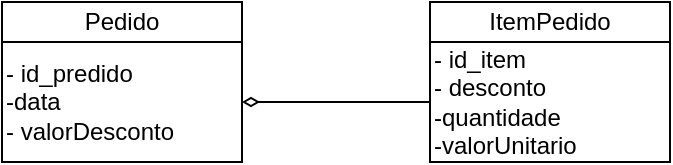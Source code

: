 <mxfile>
    <diagram id="fIwA3Mo7CS_t9-jPv0RR" name="Página-1">
        <mxGraphModel dx="390" dy="354" grid="1" gridSize="10" guides="1" tooltips="1" connect="1" arrows="1" fold="1" page="1" pageScale="1" pageWidth="827" pageHeight="1169" math="0" shadow="0">
            <root>
                <mxCell id="0"/>
                <mxCell id="1" parent="0"/>
                <mxCell id="2" value="Pedido" style="rounded=0;whiteSpace=wrap;html=1;fillColor=none;" vertex="1" parent="1">
                    <mxGeometry x="140" y="200" width="120" height="20" as="geometry"/>
                </mxCell>
                <mxCell id="3" value="- id_predido&lt;br&gt;-data&lt;br&gt;- valorDesconto" style="rounded=0;whiteSpace=wrap;html=1;fillColor=none;align=left;" vertex="1" parent="1">
                    <mxGeometry x="140" y="220" width="120" height="60" as="geometry"/>
                </mxCell>
                <mxCell id="6" value="ItemPedido" style="rounded=0;whiteSpace=wrap;html=1;fillColor=none;" vertex="1" parent="1">
                    <mxGeometry x="354" y="200" width="120" height="20" as="geometry"/>
                </mxCell>
                <mxCell id="8" style="edgeStyle=none;html=1;exitX=0;exitY=0.5;exitDx=0;exitDy=0;endArrow=diamondThin;endFill=0;" edge="1" parent="1" source="7" target="3">
                    <mxGeometry relative="1" as="geometry"/>
                </mxCell>
                <mxCell id="7" value="- id_item&lt;br&gt;- desconto&lt;br&gt;-quantidade&lt;br&gt;-valorUnitario" style="rounded=0;whiteSpace=wrap;html=1;fillColor=none;align=left;" vertex="1" parent="1">
                    <mxGeometry x="354" y="220" width="120" height="60" as="geometry"/>
                </mxCell>
            </root>
        </mxGraphModel>
    </diagram>
</mxfile>